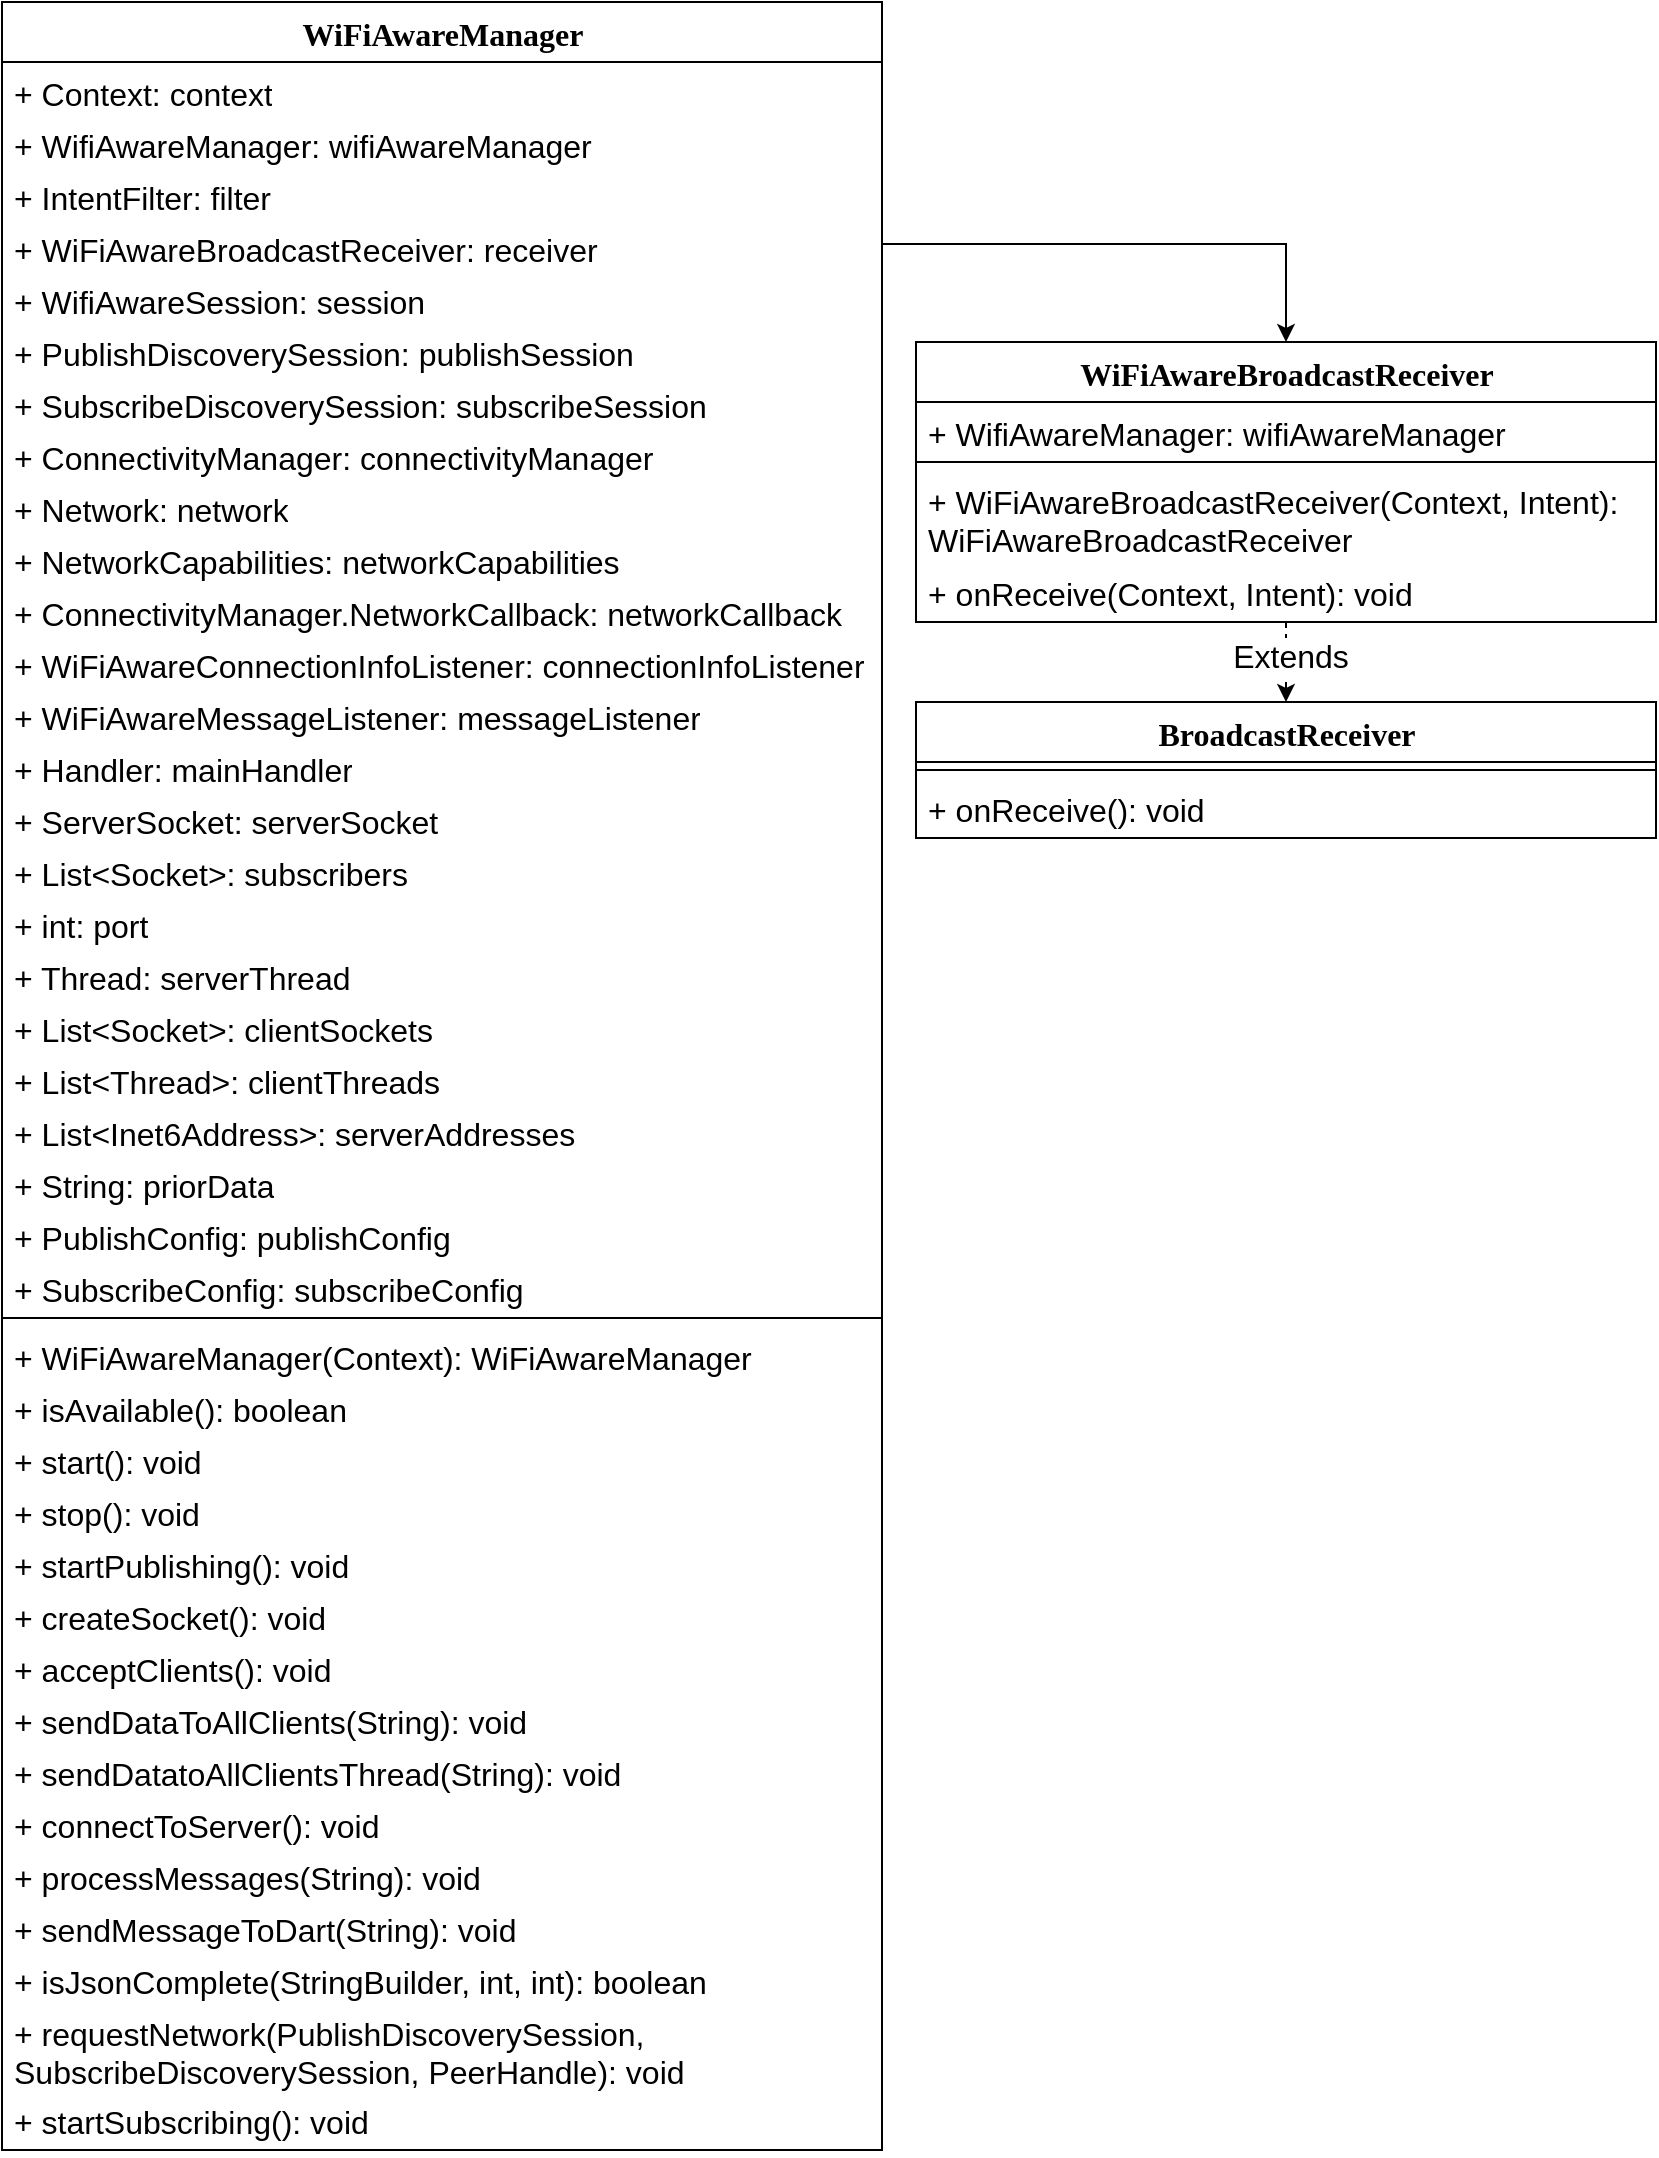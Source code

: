 <mxfile version="24.5.2" type="device">
  <diagram name="Page-1" id="9f46799a-70d6-7492-0946-bef42562c5a5">
    <mxGraphModel dx="2074" dy="1057" grid="1" gridSize="10" guides="1" tooltips="1" connect="1" arrows="1" fold="1" page="1" pageScale="1" pageWidth="827" pageHeight="1169" background="none" math="0" shadow="0">
      <root>
        <mxCell id="0" />
        <mxCell id="1" parent="0" />
        <mxCell id="78961159f06e98e8-17" value="WiFiAwareManager" style="swimlane;html=1;fontStyle=1;align=center;verticalAlign=top;childLayout=stackLayout;horizontal=1;startSize=30;horizontalStack=0;resizeParent=1;resizeLast=0;collapsible=1;marginBottom=0;swimlaneFillColor=#ffffff;rounded=0;shadow=0;comic=0;labelBackgroundColor=none;strokeWidth=1;fillColor=none;fontFamily=Verdana;fontSize=16;" parent="1" vertex="1">
          <mxGeometry width="440" height="1074" as="geometry" />
        </mxCell>
        <mxCell id="78961159f06e98e8-21" value="+ Context: context" style="text;html=1;strokeColor=none;fillColor=none;align=left;verticalAlign=top;spacingLeft=4;spacingRight=4;whiteSpace=wrap;overflow=hidden;rotatable=0;points=[[0,0.5],[1,0.5]];portConstraint=eastwest;fontSize=16;" parent="78961159f06e98e8-17" vertex="1">
          <mxGeometry y="30" width="440" height="26" as="geometry" />
        </mxCell>
        <mxCell id="78961159f06e98e8-23" value="+ WifiAwareManager: wifiAwareManager" style="text;html=1;strokeColor=none;fillColor=none;align=left;verticalAlign=top;spacingLeft=4;spacingRight=4;whiteSpace=wrap;overflow=hidden;rotatable=0;points=[[0,0.5],[1,0.5]];portConstraint=eastwest;fontSize=16;" parent="78961159f06e98e8-17" vertex="1">
          <mxGeometry y="56" width="440" height="26" as="geometry" />
        </mxCell>
        <mxCell id="78961159f06e98e8-25" value="+ IntentFilter: filter" style="text;html=1;strokeColor=none;fillColor=none;align=left;verticalAlign=top;spacingLeft=4;spacingRight=4;whiteSpace=wrap;overflow=hidden;rotatable=0;points=[[0,0.5],[1,0.5]];portConstraint=eastwest;fontSize=16;" parent="78961159f06e98e8-17" vertex="1">
          <mxGeometry y="82" width="440" height="26" as="geometry" />
        </mxCell>
        <mxCell id="78961159f06e98e8-26" value="+ WiFiAwareBroadcastReceiver: receiver" style="text;html=1;strokeColor=none;fillColor=none;align=left;verticalAlign=top;spacingLeft=4;spacingRight=4;whiteSpace=wrap;overflow=hidden;rotatable=0;points=[[0,0.5],[1,0.5]];portConstraint=eastwest;fontSize=16;" parent="78961159f06e98e8-17" vertex="1">
          <mxGeometry y="108" width="440" height="26" as="geometry" />
        </mxCell>
        <mxCell id="78961159f06e98e8-24" value="+ WifiAwareSession: session" style="text;html=1;strokeColor=none;fillColor=none;align=left;verticalAlign=top;spacingLeft=4;spacingRight=4;whiteSpace=wrap;overflow=hidden;rotatable=0;points=[[0,0.5],[1,0.5]];portConstraint=eastwest;fontSize=16;" parent="78961159f06e98e8-17" vertex="1">
          <mxGeometry y="134" width="440" height="26" as="geometry" />
        </mxCell>
        <mxCell id="tnyk2W4qgmSublXOIrgi-1" value="+ PublishDiscoverySession: publishSession" style="text;html=1;strokeColor=none;fillColor=none;align=left;verticalAlign=top;spacingLeft=4;spacingRight=4;whiteSpace=wrap;overflow=hidden;rotatable=0;points=[[0,0.5],[1,0.5]];portConstraint=eastwest;fontSize=16;" parent="78961159f06e98e8-17" vertex="1">
          <mxGeometry y="160" width="440" height="26" as="geometry" />
        </mxCell>
        <mxCell id="tnyk2W4qgmSublXOIrgi-2" value="+ SubscribeDiscoverySession: subscribeSession" style="text;html=1;strokeColor=none;fillColor=none;align=left;verticalAlign=top;spacingLeft=4;spacingRight=4;whiteSpace=wrap;overflow=hidden;rotatable=0;points=[[0,0.5],[1,0.5]];portConstraint=eastwest;fontSize=16;" parent="78961159f06e98e8-17" vertex="1">
          <mxGeometry y="186" width="440" height="26" as="geometry" />
        </mxCell>
        <mxCell id="tnyk2W4qgmSublXOIrgi-3" value="+ ConnectivityManager: connectivityManager" style="text;html=1;strokeColor=none;fillColor=none;align=left;verticalAlign=top;spacingLeft=4;spacingRight=4;whiteSpace=wrap;overflow=hidden;rotatable=0;points=[[0,0.5],[1,0.5]];portConstraint=eastwest;fontSize=16;" parent="78961159f06e98e8-17" vertex="1">
          <mxGeometry y="212" width="440" height="26" as="geometry" />
        </mxCell>
        <mxCell id="tnyk2W4qgmSublXOIrgi-4" value="+ Network: network" style="text;html=1;strokeColor=none;fillColor=none;align=left;verticalAlign=top;spacingLeft=4;spacingRight=4;whiteSpace=wrap;overflow=hidden;rotatable=0;points=[[0,0.5],[1,0.5]];portConstraint=eastwest;fontSize=16;" parent="78961159f06e98e8-17" vertex="1">
          <mxGeometry y="238" width="440" height="26" as="geometry" />
        </mxCell>
        <mxCell id="tnyk2W4qgmSublXOIrgi-5" value="+ NetworkCapabilities: networkCapabilities" style="text;html=1;strokeColor=none;fillColor=none;align=left;verticalAlign=top;spacingLeft=4;spacingRight=4;whiteSpace=wrap;overflow=hidden;rotatable=0;points=[[0,0.5],[1,0.5]];portConstraint=eastwest;fontSize=16;" parent="78961159f06e98e8-17" vertex="1">
          <mxGeometry y="264" width="440" height="26" as="geometry" />
        </mxCell>
        <mxCell id="tnyk2W4qgmSublXOIrgi-6" value="+ ConnectivityManager.NetworkCallback: networkCallback" style="text;html=1;strokeColor=none;fillColor=none;align=left;verticalAlign=top;spacingLeft=4;spacingRight=4;whiteSpace=wrap;overflow=hidden;rotatable=0;points=[[0,0.5],[1,0.5]];portConstraint=eastwest;fontSize=16;" parent="78961159f06e98e8-17" vertex="1">
          <mxGeometry y="290" width="440" height="26" as="geometry" />
        </mxCell>
        <mxCell id="tnyk2W4qgmSublXOIrgi-7" value="+ WiFiAwareConnectionInfoListener: connectionInfoListener" style="text;html=1;strokeColor=none;fillColor=none;align=left;verticalAlign=top;spacingLeft=4;spacingRight=4;whiteSpace=wrap;overflow=hidden;rotatable=0;points=[[0,0.5],[1,0.5]];portConstraint=eastwest;fontSize=16;" parent="78961159f06e98e8-17" vertex="1">
          <mxGeometry y="316" width="440" height="26" as="geometry" />
        </mxCell>
        <mxCell id="tnyk2W4qgmSublXOIrgi-8" value="+ WiFiAwareMessageListener: messageListener" style="text;html=1;strokeColor=none;fillColor=none;align=left;verticalAlign=top;spacingLeft=4;spacingRight=4;whiteSpace=wrap;overflow=hidden;rotatable=0;points=[[0,0.5],[1,0.5]];portConstraint=eastwest;fontSize=16;" parent="78961159f06e98e8-17" vertex="1">
          <mxGeometry y="342" width="440" height="26" as="geometry" />
        </mxCell>
        <mxCell id="tnyk2W4qgmSublXOIrgi-9" value="+ Handler: mainHandler" style="text;html=1;strokeColor=none;fillColor=none;align=left;verticalAlign=top;spacingLeft=4;spacingRight=4;whiteSpace=wrap;overflow=hidden;rotatable=0;points=[[0,0.5],[1,0.5]];portConstraint=eastwest;fontSize=16;" parent="78961159f06e98e8-17" vertex="1">
          <mxGeometry y="368" width="440" height="26" as="geometry" />
        </mxCell>
        <mxCell id="tnyk2W4qgmSublXOIrgi-10" value="+ ServerSocket: serverSocket" style="text;html=1;strokeColor=none;fillColor=none;align=left;verticalAlign=top;spacingLeft=4;spacingRight=4;whiteSpace=wrap;overflow=hidden;rotatable=0;points=[[0,0.5],[1,0.5]];portConstraint=eastwest;fontSize=16;" parent="78961159f06e98e8-17" vertex="1">
          <mxGeometry y="394" width="440" height="26" as="geometry" />
        </mxCell>
        <mxCell id="tnyk2W4qgmSublXOIrgi-11" value="+ List&amp;lt;Socket&amp;gt;: subscribers " style="text;html=1;strokeColor=none;fillColor=none;align=left;verticalAlign=top;spacingLeft=4;spacingRight=4;whiteSpace=wrap;overflow=hidden;rotatable=0;points=[[0,0.5],[1,0.5]];portConstraint=eastwest;fontSize=16;" parent="78961159f06e98e8-17" vertex="1">
          <mxGeometry y="420" width="440" height="26" as="geometry" />
        </mxCell>
        <mxCell id="tnyk2W4qgmSublXOIrgi-12" value="+ int: port " style="text;html=1;strokeColor=none;fillColor=none;align=left;verticalAlign=top;spacingLeft=4;spacingRight=4;whiteSpace=wrap;overflow=hidden;rotatable=0;points=[[0,0.5],[1,0.5]];portConstraint=eastwest;fontSize=16;" parent="78961159f06e98e8-17" vertex="1">
          <mxGeometry y="446" width="440" height="26" as="geometry" />
        </mxCell>
        <mxCell id="tnyk2W4qgmSublXOIrgi-13" value="+ Thread: serverThread " style="text;html=1;strokeColor=none;fillColor=none;align=left;verticalAlign=top;spacingLeft=4;spacingRight=4;whiteSpace=wrap;overflow=hidden;rotatable=0;points=[[0,0.5],[1,0.5]];portConstraint=eastwest;fontSize=16;" parent="78961159f06e98e8-17" vertex="1">
          <mxGeometry y="472" width="440" height="26" as="geometry" />
        </mxCell>
        <mxCell id="tnyk2W4qgmSublXOIrgi-14" value="+ List&amp;lt;Socket&amp;gt;: clientSockets " style="text;html=1;strokeColor=none;fillColor=none;align=left;verticalAlign=top;spacingLeft=4;spacingRight=4;whiteSpace=wrap;overflow=hidden;rotatable=0;points=[[0,0.5],[1,0.5]];portConstraint=eastwest;fontSize=16;" parent="78961159f06e98e8-17" vertex="1">
          <mxGeometry y="498" width="440" height="26" as="geometry" />
        </mxCell>
        <mxCell id="tnyk2W4qgmSublXOIrgi-15" value="+ List&amp;lt;Thread&amp;gt;: clientThreads " style="text;html=1;strokeColor=none;fillColor=none;align=left;verticalAlign=top;spacingLeft=4;spacingRight=4;whiteSpace=wrap;overflow=hidden;rotatable=0;points=[[0,0.5],[1,0.5]];portConstraint=eastwest;fontSize=16;" parent="78961159f06e98e8-17" vertex="1">
          <mxGeometry y="524" width="440" height="26" as="geometry" />
        </mxCell>
        <mxCell id="tnyk2W4qgmSublXOIrgi-16" value="+ List&amp;lt;Inet6Address&amp;gt;: serverAddresses " style="text;html=1;strokeColor=none;fillColor=none;align=left;verticalAlign=top;spacingLeft=4;spacingRight=4;whiteSpace=wrap;overflow=hidden;rotatable=0;points=[[0,0.5],[1,0.5]];portConstraint=eastwest;fontSize=16;" parent="78961159f06e98e8-17" vertex="1">
          <mxGeometry y="550" width="440" height="26" as="geometry" />
        </mxCell>
        <mxCell id="tnyk2W4qgmSublXOIrgi-18" value="+ String: priorData " style="text;html=1;strokeColor=none;fillColor=none;align=left;verticalAlign=top;spacingLeft=4;spacingRight=4;whiteSpace=wrap;overflow=hidden;rotatable=0;points=[[0,0.5],[1,0.5]];portConstraint=eastwest;fontSize=16;" parent="78961159f06e98e8-17" vertex="1">
          <mxGeometry y="576" width="440" height="26" as="geometry" />
        </mxCell>
        <mxCell id="tnyk2W4qgmSublXOIrgi-17" value="+ PublishConfig: publishConfig " style="text;html=1;strokeColor=none;fillColor=none;align=left;verticalAlign=top;spacingLeft=4;spacingRight=4;whiteSpace=wrap;overflow=hidden;rotatable=0;points=[[0,0.5],[1,0.5]];portConstraint=eastwest;fontSize=16;" parent="78961159f06e98e8-17" vertex="1">
          <mxGeometry y="602" width="440" height="26" as="geometry" />
        </mxCell>
        <mxCell id="tnyk2W4qgmSublXOIrgi-19" value="+ SubscribeConfig: subscribeConfig " style="text;html=1;strokeColor=none;fillColor=none;align=left;verticalAlign=top;spacingLeft=4;spacingRight=4;whiteSpace=wrap;overflow=hidden;rotatable=0;points=[[0,0.5],[1,0.5]];portConstraint=eastwest;fontSize=16;" parent="78961159f06e98e8-17" vertex="1">
          <mxGeometry y="628" width="440" height="26" as="geometry" />
        </mxCell>
        <mxCell id="78961159f06e98e8-19" value="" style="line;html=1;strokeWidth=1;fillColor=none;align=left;verticalAlign=middle;spacingTop=-1;spacingLeft=3;spacingRight=3;rotatable=0;labelPosition=right;points=[];portConstraint=eastwest;fontSize=16;" parent="78961159f06e98e8-17" vertex="1">
          <mxGeometry y="654" width="440" height="8" as="geometry" />
        </mxCell>
        <mxCell id="78961159f06e98e8-20" value="+ WiFiAwareManager(Context): WiFiAwareManager" style="text;html=1;strokeColor=none;fillColor=none;align=left;verticalAlign=top;spacingLeft=4;spacingRight=4;whiteSpace=wrap;overflow=hidden;rotatable=0;points=[[0,0.5],[1,0.5]];portConstraint=eastwest;fontSize=16;" parent="78961159f06e98e8-17" vertex="1">
          <mxGeometry y="662" width="440" height="26" as="geometry" />
        </mxCell>
        <mxCell id="78961159f06e98e8-27" value="+ isAvailable(): boolean" style="text;html=1;strokeColor=none;fillColor=none;align=left;verticalAlign=top;spacingLeft=4;spacingRight=4;whiteSpace=wrap;overflow=hidden;rotatable=0;points=[[0,0.5],[1,0.5]];portConstraint=eastwest;fontSize=16;" parent="78961159f06e98e8-17" vertex="1">
          <mxGeometry y="688" width="440" height="26" as="geometry" />
        </mxCell>
        <mxCell id="tnyk2W4qgmSublXOIrgi-20" value="+ start(): void" style="text;html=1;strokeColor=none;fillColor=none;align=left;verticalAlign=top;spacingLeft=4;spacingRight=4;whiteSpace=wrap;overflow=hidden;rotatable=0;points=[[0,0.5],[1,0.5]];portConstraint=eastwest;fontSize=16;" parent="78961159f06e98e8-17" vertex="1">
          <mxGeometry y="714" width="440" height="26" as="geometry" />
        </mxCell>
        <mxCell id="tnyk2W4qgmSublXOIrgi-21" value="+ stop(): void" style="text;html=1;strokeColor=none;fillColor=none;align=left;verticalAlign=top;spacingLeft=4;spacingRight=4;whiteSpace=wrap;overflow=hidden;rotatable=0;points=[[0,0.5],[1,0.5]];portConstraint=eastwest;fontSize=16;" parent="78961159f06e98e8-17" vertex="1">
          <mxGeometry y="740" width="440" height="26" as="geometry" />
        </mxCell>
        <mxCell id="tnyk2W4qgmSublXOIrgi-22" value="+ startPublishing(): void" style="text;html=1;strokeColor=none;fillColor=none;align=left;verticalAlign=top;spacingLeft=4;spacingRight=4;whiteSpace=wrap;overflow=hidden;rotatable=0;points=[[0,0.5],[1,0.5]];portConstraint=eastwest;fontSize=16;" parent="78961159f06e98e8-17" vertex="1">
          <mxGeometry y="766" width="440" height="26" as="geometry" />
        </mxCell>
        <mxCell id="tnyk2W4qgmSublXOIrgi-23" value="+ createSocket(): void" style="text;html=1;strokeColor=none;fillColor=none;align=left;verticalAlign=top;spacingLeft=4;spacingRight=4;whiteSpace=wrap;overflow=hidden;rotatable=0;points=[[0,0.5],[1,0.5]];portConstraint=eastwest;fontSize=16;" parent="78961159f06e98e8-17" vertex="1">
          <mxGeometry y="792" width="440" height="26" as="geometry" />
        </mxCell>
        <mxCell id="tnyk2W4qgmSublXOIrgi-24" value="+ acceptClients(): void" style="text;html=1;strokeColor=none;fillColor=none;align=left;verticalAlign=top;spacingLeft=4;spacingRight=4;whiteSpace=wrap;overflow=hidden;rotatable=0;points=[[0,0.5],[1,0.5]];portConstraint=eastwest;fontSize=16;" parent="78961159f06e98e8-17" vertex="1">
          <mxGeometry y="818" width="440" height="26" as="geometry" />
        </mxCell>
        <mxCell id="tnyk2W4qgmSublXOIrgi-25" value="+ sendDataToAllClients(String): void" style="text;html=1;strokeColor=none;fillColor=none;align=left;verticalAlign=top;spacingLeft=4;spacingRight=4;whiteSpace=wrap;overflow=hidden;rotatable=0;points=[[0,0.5],[1,0.5]];portConstraint=eastwest;fontSize=16;" parent="78961159f06e98e8-17" vertex="1">
          <mxGeometry y="844" width="440" height="26" as="geometry" />
        </mxCell>
        <mxCell id="tnyk2W4qgmSublXOIrgi-26" value="+ sendDatatoAllClientsThread(String): void" style="text;html=1;strokeColor=none;fillColor=none;align=left;verticalAlign=top;spacingLeft=4;spacingRight=4;whiteSpace=wrap;overflow=hidden;rotatable=0;points=[[0,0.5],[1,0.5]];portConstraint=eastwest;fontSize=16;" parent="78961159f06e98e8-17" vertex="1">
          <mxGeometry y="870" width="440" height="26" as="geometry" />
        </mxCell>
        <mxCell id="tnyk2W4qgmSublXOIrgi-27" value="+ connectToServer(): void" style="text;html=1;strokeColor=none;fillColor=none;align=left;verticalAlign=top;spacingLeft=4;spacingRight=4;whiteSpace=wrap;overflow=hidden;rotatable=0;points=[[0,0.5],[1,0.5]];portConstraint=eastwest;fontSize=16;" parent="78961159f06e98e8-17" vertex="1">
          <mxGeometry y="896" width="440" height="26" as="geometry" />
        </mxCell>
        <mxCell id="tnyk2W4qgmSublXOIrgi-28" value="+ processMessages(String): void" style="text;html=1;strokeColor=none;fillColor=none;align=left;verticalAlign=top;spacingLeft=4;spacingRight=4;whiteSpace=wrap;overflow=hidden;rotatable=0;points=[[0,0.5],[1,0.5]];portConstraint=eastwest;fontSize=16;" parent="78961159f06e98e8-17" vertex="1">
          <mxGeometry y="922" width="440" height="26" as="geometry" />
        </mxCell>
        <mxCell id="tnyk2W4qgmSublXOIrgi-29" value="+ sendMessageToDart(String): void" style="text;html=1;strokeColor=none;fillColor=none;align=left;verticalAlign=top;spacingLeft=4;spacingRight=4;whiteSpace=wrap;overflow=hidden;rotatable=0;points=[[0,0.5],[1,0.5]];portConstraint=eastwest;fontSize=16;" parent="78961159f06e98e8-17" vertex="1">
          <mxGeometry y="948" width="440" height="26" as="geometry" />
        </mxCell>
        <mxCell id="tnyk2W4qgmSublXOIrgi-30" value="+ isJsonComplete(StringBuilder, int, int): boolean" style="text;html=1;strokeColor=none;fillColor=none;align=left;verticalAlign=top;spacingLeft=4;spacingRight=4;whiteSpace=wrap;overflow=hidden;rotatable=0;points=[[0,0.5],[1,0.5]];portConstraint=eastwest;fontSize=16;" parent="78961159f06e98e8-17" vertex="1">
          <mxGeometry y="974" width="440" height="26" as="geometry" />
        </mxCell>
        <mxCell id="tnyk2W4qgmSublXOIrgi-31" value="+ requestNetwork(PublishDiscoverySession, SubscribeDiscoverySession, PeerHandle): void" style="text;html=1;strokeColor=none;fillColor=none;align=left;verticalAlign=top;spacingLeft=4;spacingRight=4;whiteSpace=wrap;overflow=hidden;rotatable=0;points=[[0,0.5],[1,0.5]];portConstraint=eastwest;fontSize=16;" parent="78961159f06e98e8-17" vertex="1">
          <mxGeometry y="1000" width="440" height="44" as="geometry" />
        </mxCell>
        <mxCell id="tnyk2W4qgmSublXOIrgi-32" value="+ startSubscribing(): void" style="text;html=1;strokeColor=none;fillColor=none;align=left;verticalAlign=top;spacingLeft=4;spacingRight=4;whiteSpace=wrap;overflow=hidden;rotatable=0;points=[[0,0.5],[1,0.5]];portConstraint=eastwest;fontSize=16;" parent="78961159f06e98e8-17" vertex="1">
          <mxGeometry y="1044" width="440" height="30" as="geometry" />
        </mxCell>
        <mxCell id="tnyk2W4qgmSublXOIrgi-81" style="edgeStyle=orthogonalEdgeStyle;rounded=0;orthogonalLoop=1;jettySize=auto;html=1;entryX=0.5;entryY=0;entryDx=0;entryDy=0;dashed=1;fontSize=16;" parent="1" source="tnyk2W4qgmSublXOIrgi-33" target="tnyk2W4qgmSublXOIrgi-76" edge="1">
          <mxGeometry relative="1" as="geometry" />
        </mxCell>
        <mxCell id="tnyk2W4qgmSublXOIrgi-82" value="Extends" style="edgeLabel;html=1;align=center;verticalAlign=middle;resizable=0;points=[];fontSize=16;" parent="tnyk2W4qgmSublXOIrgi-81" vertex="1" connectable="0">
          <mxGeometry x="-0.16" y="2" relative="1" as="geometry">
            <mxPoint as="offset" />
          </mxGeometry>
        </mxCell>
        <mxCell id="tnyk2W4qgmSublXOIrgi-33" value="WiFiAwareBroadcastReceiver" style="swimlane;html=1;fontStyle=1;align=center;verticalAlign=top;childLayout=stackLayout;horizontal=1;startSize=30;horizontalStack=0;resizeParent=1;resizeLast=0;collapsible=1;marginBottom=0;swimlaneFillColor=#ffffff;rounded=0;shadow=0;comic=0;labelBackgroundColor=none;strokeWidth=1;fillColor=none;fontFamily=Verdana;fontSize=16;" parent="1" vertex="1">
          <mxGeometry x="457" y="170" width="370" height="140" as="geometry" />
        </mxCell>
        <mxCell id="tnyk2W4qgmSublXOIrgi-56" value="+ WifiAwareManager: wifiAwareManager " style="text;html=1;strokeColor=none;fillColor=none;align=left;verticalAlign=top;spacingLeft=4;spacingRight=4;whiteSpace=wrap;overflow=hidden;rotatable=0;points=[[0,0.5],[1,0.5]];portConstraint=eastwest;fontSize=16;" parent="tnyk2W4qgmSublXOIrgi-33" vertex="1">
          <mxGeometry y="30" width="370" height="26" as="geometry" />
        </mxCell>
        <mxCell id="tnyk2W4qgmSublXOIrgi-58" value="" style="line;html=1;strokeWidth=1;fillColor=none;align=left;verticalAlign=middle;spacingTop=-1;spacingLeft=3;spacingRight=3;rotatable=0;labelPosition=right;points=[];portConstraint=eastwest;fontSize=16;" parent="tnyk2W4qgmSublXOIrgi-33" vertex="1">
          <mxGeometry y="56" width="370" height="8" as="geometry" />
        </mxCell>
        <mxCell id="tnyk2W4qgmSublXOIrgi-66" value="+ WiFiAwareBroadcastReceiver(Context, Intent): WiFiAwareBroadcastReceiver" style="text;html=1;strokeColor=none;fillColor=none;align=left;verticalAlign=top;spacingLeft=4;spacingRight=4;whiteSpace=wrap;overflow=hidden;rotatable=0;points=[[0,0.5],[1,0.5]];portConstraint=eastwest;fontSize=16;" parent="tnyk2W4qgmSublXOIrgi-33" vertex="1">
          <mxGeometry y="64" width="370" height="46" as="geometry" />
        </mxCell>
        <mxCell id="tnyk2W4qgmSublXOIrgi-74" value="+ onReceive(Context, Intent): void" style="text;html=1;strokeColor=none;fillColor=none;align=left;verticalAlign=top;spacingLeft=4;spacingRight=4;whiteSpace=wrap;overflow=hidden;rotatable=0;points=[[0,0.5],[1,0.5]];portConstraint=eastwest;fontSize=16;" parent="tnyk2W4qgmSublXOIrgi-33" vertex="1">
          <mxGeometry y="110" width="370" height="30" as="geometry" />
        </mxCell>
        <mxCell id="tnyk2W4qgmSublXOIrgi-75" style="edgeStyle=orthogonalEdgeStyle;rounded=0;orthogonalLoop=1;jettySize=auto;html=1;entryX=0.5;entryY=0;entryDx=0;entryDy=0;fontSize=16;" parent="1" source="78961159f06e98e8-26" target="tnyk2W4qgmSublXOIrgi-33" edge="1">
          <mxGeometry relative="1" as="geometry" />
        </mxCell>
        <mxCell id="tnyk2W4qgmSublXOIrgi-76" value="BroadcastReceiver" style="swimlane;html=1;fontStyle=1;align=center;verticalAlign=top;childLayout=stackLayout;horizontal=1;startSize=30;horizontalStack=0;resizeParent=1;resizeLast=0;collapsible=1;marginBottom=0;swimlaneFillColor=#ffffff;rounded=0;shadow=0;comic=0;labelBackgroundColor=none;strokeWidth=1;fillColor=none;fontFamily=Verdana;fontSize=16;" parent="1" vertex="1">
          <mxGeometry x="457" y="350" width="370" height="68" as="geometry" />
        </mxCell>
        <mxCell id="tnyk2W4qgmSublXOIrgi-78" value="" style="line;html=1;strokeWidth=1;fillColor=none;align=left;verticalAlign=middle;spacingTop=-1;spacingLeft=3;spacingRight=3;rotatable=0;labelPosition=right;points=[];portConstraint=eastwest;fontSize=16;" parent="tnyk2W4qgmSublXOIrgi-76" vertex="1">
          <mxGeometry y="30" width="370" height="8" as="geometry" />
        </mxCell>
        <mxCell id="tnyk2W4qgmSublXOIrgi-80" value="+ onReceive(): void" style="text;html=1;strokeColor=none;fillColor=none;align=left;verticalAlign=top;spacingLeft=4;spacingRight=4;whiteSpace=wrap;overflow=hidden;rotatable=0;points=[[0,0.5],[1,0.5]];portConstraint=eastwest;fontSize=16;" parent="tnyk2W4qgmSublXOIrgi-76" vertex="1">
          <mxGeometry y="38" width="370" height="30" as="geometry" />
        </mxCell>
      </root>
    </mxGraphModel>
  </diagram>
</mxfile>
